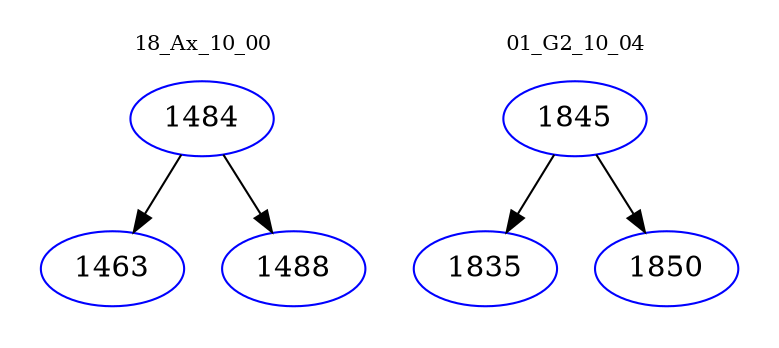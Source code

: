 digraph{
subgraph cluster_0 {
color = white
label = "18_Ax_10_00";
fontsize=10;
T0_1484 [label="1484", color="blue"]
T0_1484 -> T0_1463 [color="black"]
T0_1463 [label="1463", color="blue"]
T0_1484 -> T0_1488 [color="black"]
T0_1488 [label="1488", color="blue"]
}
subgraph cluster_1 {
color = white
label = "01_G2_10_04";
fontsize=10;
T1_1845 [label="1845", color="blue"]
T1_1845 -> T1_1835 [color="black"]
T1_1835 [label="1835", color="blue"]
T1_1845 -> T1_1850 [color="black"]
T1_1850 [label="1850", color="blue"]
}
}
